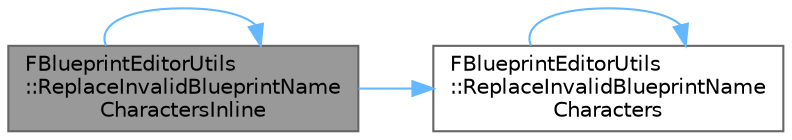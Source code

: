 digraph "FBlueprintEditorUtils::ReplaceInvalidBlueprintNameCharactersInline"
{
 // INTERACTIVE_SVG=YES
 // LATEX_PDF_SIZE
  bgcolor="transparent";
  edge [fontname=Helvetica,fontsize=10,labelfontname=Helvetica,labelfontsize=10];
  node [fontname=Helvetica,fontsize=10,shape=box,height=0.2,width=0.4];
  rankdir="LR";
  Node1 [id="Node000001",label="FBlueprintEditorUtils\l::ReplaceInvalidBlueprintName\lCharactersInline",height=0.2,width=0.4,color="gray40", fillcolor="grey60", style="filled", fontcolor="black",tooltip="Util version of ReplaceInvalidBlueprintNameCharacters that performs the operation inline."];
  Node1 -> Node2 [id="edge1_Node000001_Node000002",color="steelblue1",style="solid",tooltip=" "];
  Node2 [id="Node000002",label="FBlueprintEditorUtils\l::ReplaceInvalidBlueprintName\lCharacters",height=0.2,width=0.4,color="grey40", fillcolor="white", style="filled",URL="$d1/db4/classFBlueprintEditorUtils.html#a111e602f6881bd8cb1210bf5ce8ae55e",tooltip="Cleanses a name of invalid characters and replaces them with '_'."];
  Node2 -> Node2 [id="edge2_Node000002_Node000002",color="steelblue1",style="solid",tooltip=" "];
  Node1 -> Node1 [id="edge3_Node000001_Node000001",color="steelblue1",style="solid",tooltip=" "];
}

